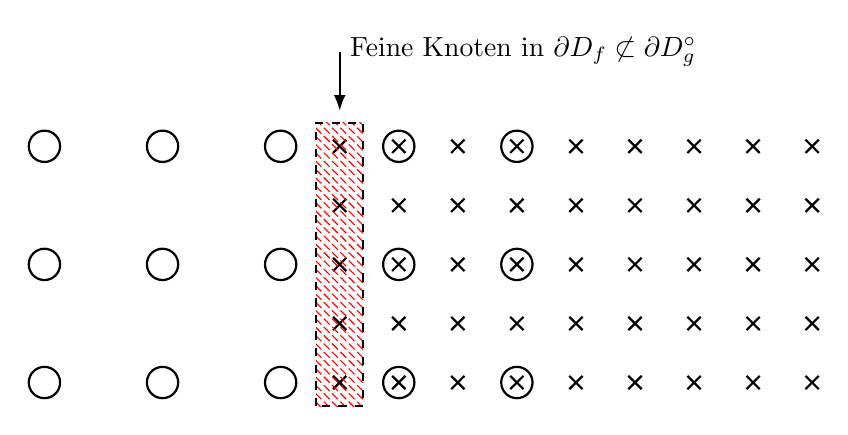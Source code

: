 \begin{tikzpicture}[
	scale=1.5,
	coarse/.style={circle,draw=black,thick,inner sep=4},
	fine/.style={cross out,draw=black,thick,inner sep=2},
	arrow/.style={-{Latex[length=2mm]},thick}
]

\foreach \x in {-1,...,3}
	\foreach \y in {0,...,2}
		\node[coarse] at (\x,\y){ };

\foreach \x in {0,...,8}
	\foreach \y in {0,...,4}
		\node[fine] at (1.5+\x*0.5,\y*0.5){ };

\draw[arrow] (1.5,2.8) node[right] {Feine Knoten in \(\partial D_f \not\subset \partial D_g^\circ\)} -- (1.5,2.3);
\draw[dashed,thick,pattern=north west lines, pattern color=red] (1.3,-0.2) rectangle (1.7,2.2);
\end{tikzpicture}

